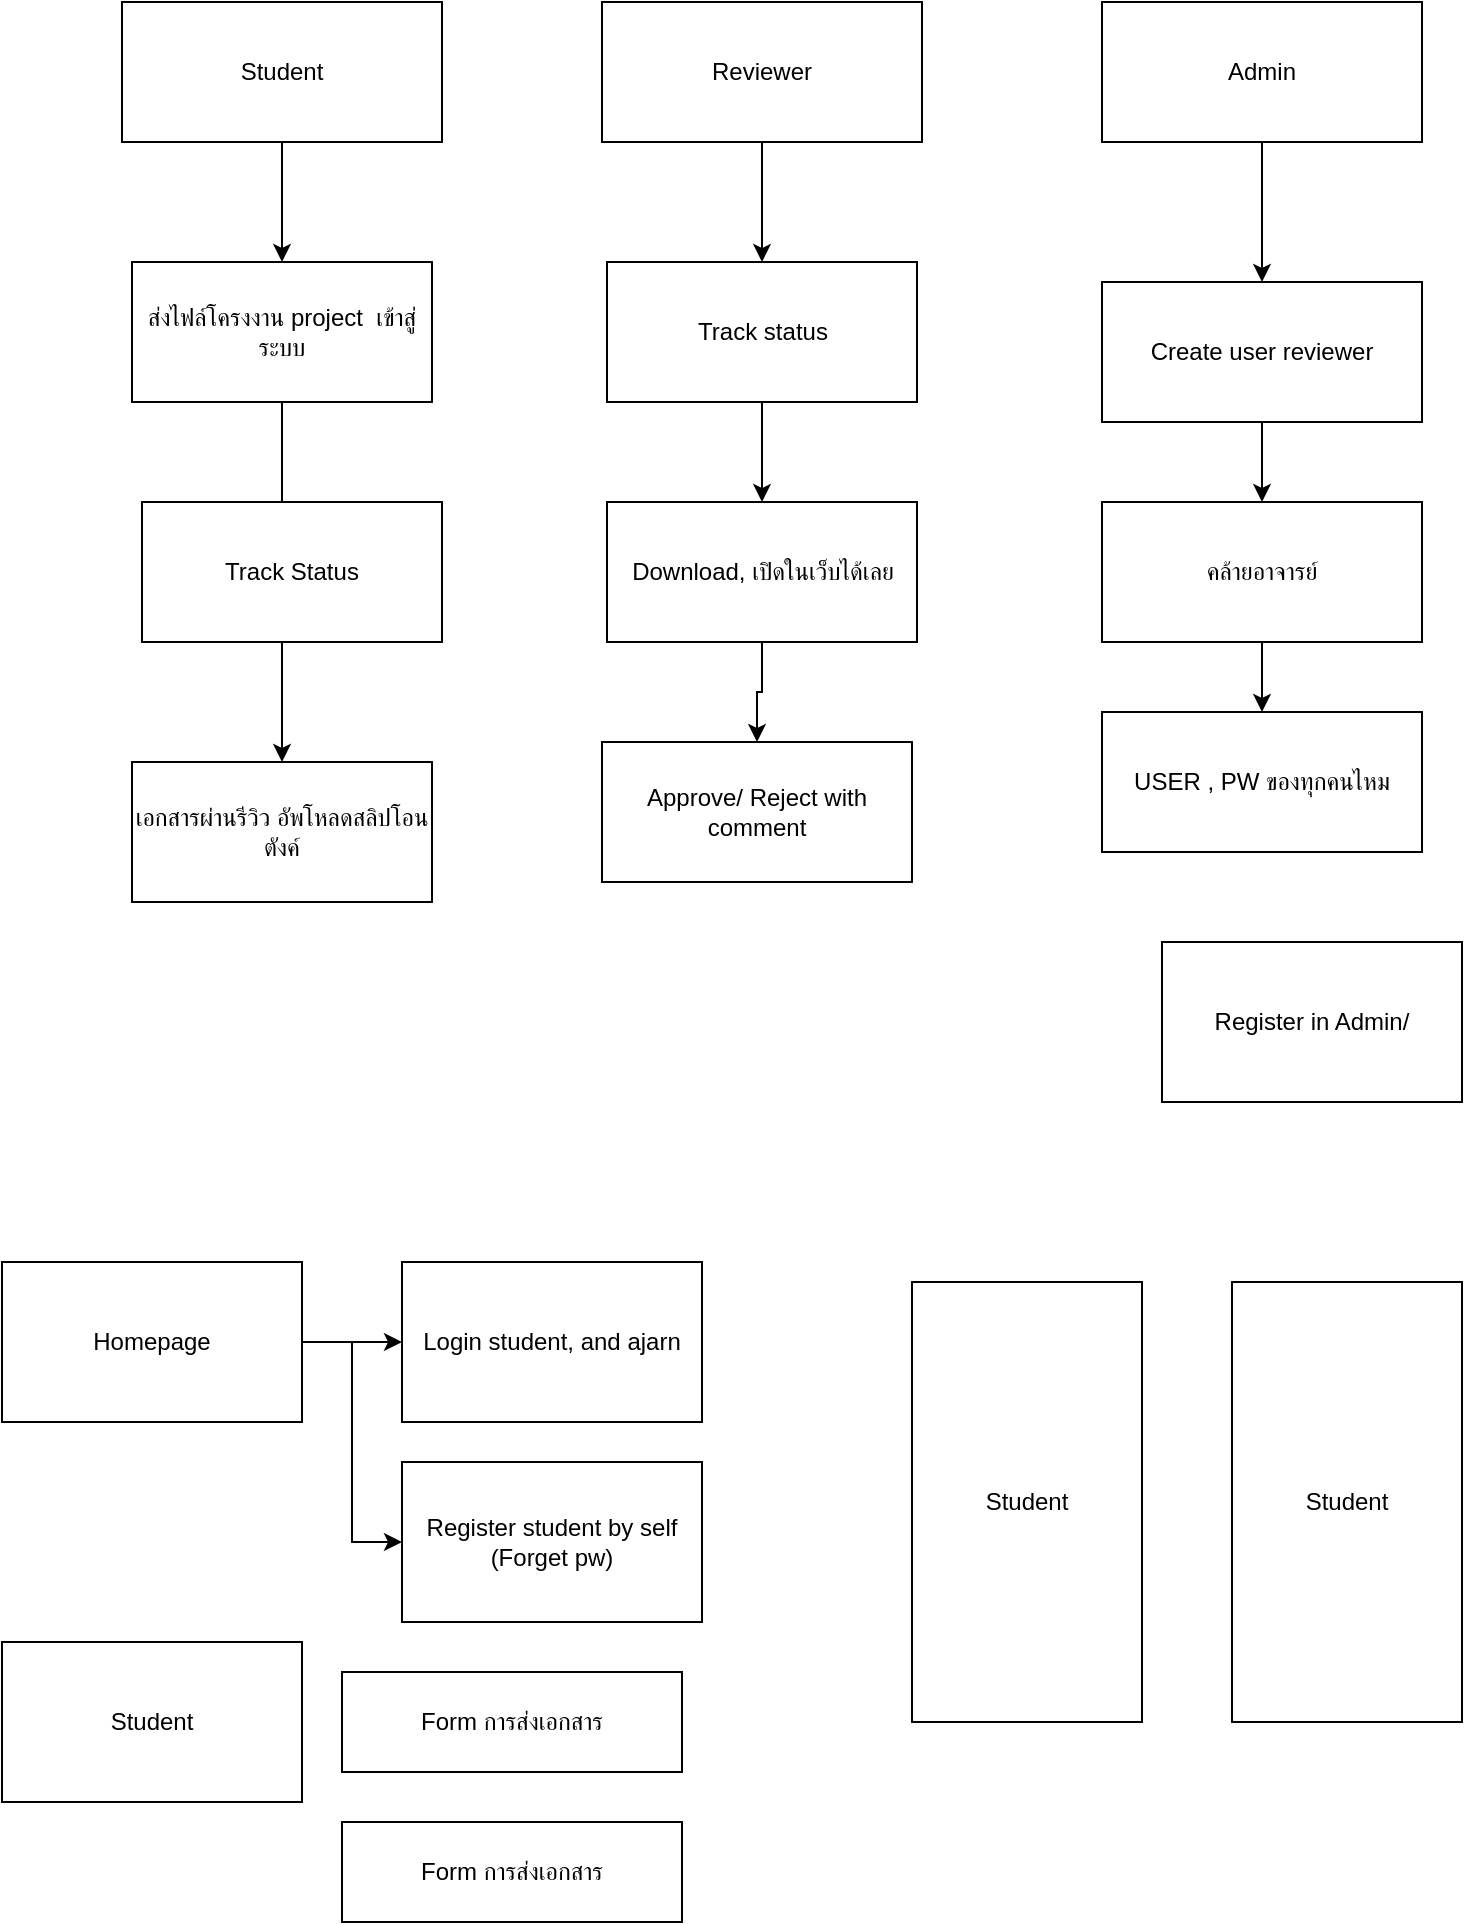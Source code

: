 <mxfile version="21.2.1" type="device">
  <diagram name="Page-1" id="ChXytX--Jzubu4ktHXtF">
    <mxGraphModel dx="1036" dy="606" grid="1" gridSize="10" guides="1" tooltips="1" connect="1" arrows="1" fold="1" page="1" pageScale="1" pageWidth="827" pageHeight="1169" math="0" shadow="0">
      <root>
        <mxCell id="0" />
        <mxCell id="1" parent="0" />
        <mxCell id="oyJ9cbBwB_gHUuIf2C9G-7" value="" style="edgeStyle=orthogonalEdgeStyle;rounded=0;orthogonalLoop=1;jettySize=auto;html=1;" edge="1" parent="1" source="XtNNFZqmIkK5XEUybWqK-1" target="oyJ9cbBwB_gHUuIf2C9G-3">
          <mxGeometry relative="1" as="geometry" />
        </mxCell>
        <mxCell id="XtNNFZqmIkK5XEUybWqK-1" value="Student" style="rounded=0;whiteSpace=wrap;html=1;" parent="1" vertex="1">
          <mxGeometry x="70" y="230" width="160" height="70" as="geometry" />
        </mxCell>
        <mxCell id="oyJ9cbBwB_gHUuIf2C9G-10" value="" style="edgeStyle=orthogonalEdgeStyle;rounded=0;orthogonalLoop=1;jettySize=auto;html=1;" edge="1" parent="1" source="oyJ9cbBwB_gHUuIf2C9G-1" target="oyJ9cbBwB_gHUuIf2C9G-9">
          <mxGeometry relative="1" as="geometry" />
        </mxCell>
        <mxCell id="oyJ9cbBwB_gHUuIf2C9G-1" value="Reviewer" style="rounded=0;whiteSpace=wrap;html=1;" vertex="1" parent="1">
          <mxGeometry x="310" y="230" width="160" height="70" as="geometry" />
        </mxCell>
        <mxCell id="oyJ9cbBwB_gHUuIf2C9G-16" value="" style="edgeStyle=orthogonalEdgeStyle;rounded=0;orthogonalLoop=1;jettySize=auto;html=1;" edge="1" parent="1" source="oyJ9cbBwB_gHUuIf2C9G-2" target="oyJ9cbBwB_gHUuIf2C9G-15">
          <mxGeometry relative="1" as="geometry" />
        </mxCell>
        <mxCell id="oyJ9cbBwB_gHUuIf2C9G-2" value="Admin" style="rounded=0;whiteSpace=wrap;html=1;" vertex="1" parent="1">
          <mxGeometry x="560" y="230" width="160" height="70" as="geometry" />
        </mxCell>
        <mxCell id="oyJ9cbBwB_gHUuIf2C9G-6" value="" style="edgeStyle=orthogonalEdgeStyle;rounded=0;orthogonalLoop=1;jettySize=auto;html=1;" edge="1" parent="1" source="oyJ9cbBwB_gHUuIf2C9G-3" target="oyJ9cbBwB_gHUuIf2C9G-5">
          <mxGeometry relative="1" as="geometry" />
        </mxCell>
        <mxCell id="oyJ9cbBwB_gHUuIf2C9G-3" value="ส่งไฟล์โครงงาน project&amp;nbsp; เข้าสู่ระบบ" style="rounded=0;whiteSpace=wrap;html=1;" vertex="1" parent="1">
          <mxGeometry x="75" y="360" width="150" height="70" as="geometry" />
        </mxCell>
        <mxCell id="oyJ9cbBwB_gHUuIf2C9G-5" value="เอกสารผ่านรีวิว อัพโหลดสลิปโอนตังค์" style="rounded=0;whiteSpace=wrap;html=1;" vertex="1" parent="1">
          <mxGeometry x="75" y="610" width="150" height="70" as="geometry" />
        </mxCell>
        <mxCell id="oyJ9cbBwB_gHUuIf2C9G-8" value="Track Status" style="rounded=0;whiteSpace=wrap;html=1;" vertex="1" parent="1">
          <mxGeometry x="80" y="480" width="150" height="70" as="geometry" />
        </mxCell>
        <mxCell id="oyJ9cbBwB_gHUuIf2C9G-12" value="" style="edgeStyle=orthogonalEdgeStyle;rounded=0;orthogonalLoop=1;jettySize=auto;html=1;" edge="1" parent="1" source="oyJ9cbBwB_gHUuIf2C9G-9" target="oyJ9cbBwB_gHUuIf2C9G-11">
          <mxGeometry relative="1" as="geometry" />
        </mxCell>
        <mxCell id="oyJ9cbBwB_gHUuIf2C9G-9" value="Track status" style="rounded=0;whiteSpace=wrap;html=1;" vertex="1" parent="1">
          <mxGeometry x="312.5" y="360" width="155" height="70" as="geometry" />
        </mxCell>
        <mxCell id="oyJ9cbBwB_gHUuIf2C9G-14" value="" style="edgeStyle=orthogonalEdgeStyle;rounded=0;orthogonalLoop=1;jettySize=auto;html=1;" edge="1" parent="1" source="oyJ9cbBwB_gHUuIf2C9G-11" target="oyJ9cbBwB_gHUuIf2C9G-13">
          <mxGeometry relative="1" as="geometry" />
        </mxCell>
        <mxCell id="oyJ9cbBwB_gHUuIf2C9G-11" value="Download, เปิดในเว็บได้เลย" style="rounded=0;whiteSpace=wrap;html=1;" vertex="1" parent="1">
          <mxGeometry x="312.5" y="480" width="155" height="70" as="geometry" />
        </mxCell>
        <mxCell id="oyJ9cbBwB_gHUuIf2C9G-13" value="Approve/ Reject with comment" style="rounded=0;whiteSpace=wrap;html=1;" vertex="1" parent="1">
          <mxGeometry x="310" y="600" width="155" height="70" as="geometry" />
        </mxCell>
        <mxCell id="oyJ9cbBwB_gHUuIf2C9G-18" value="" style="edgeStyle=orthogonalEdgeStyle;rounded=0;orthogonalLoop=1;jettySize=auto;html=1;" edge="1" parent="1" source="oyJ9cbBwB_gHUuIf2C9G-15" target="oyJ9cbBwB_gHUuIf2C9G-17">
          <mxGeometry relative="1" as="geometry" />
        </mxCell>
        <mxCell id="oyJ9cbBwB_gHUuIf2C9G-15" value="Create user reviewer" style="rounded=0;whiteSpace=wrap;html=1;" vertex="1" parent="1">
          <mxGeometry x="560" y="370" width="160" height="70" as="geometry" />
        </mxCell>
        <mxCell id="oyJ9cbBwB_gHUuIf2C9G-23" value="" style="edgeStyle=orthogonalEdgeStyle;rounded=0;orthogonalLoop=1;jettySize=auto;html=1;" edge="1" parent="1" source="oyJ9cbBwB_gHUuIf2C9G-17" target="oyJ9cbBwB_gHUuIf2C9G-22">
          <mxGeometry relative="1" as="geometry" />
        </mxCell>
        <mxCell id="oyJ9cbBwB_gHUuIf2C9G-17" value="คล้ายอาจารย์" style="rounded=0;whiteSpace=wrap;html=1;" vertex="1" parent="1">
          <mxGeometry x="560" y="480" width="160" height="70" as="geometry" />
        </mxCell>
        <mxCell id="oyJ9cbBwB_gHUuIf2C9G-19" value="Register in Admin/" style="rounded=0;whiteSpace=wrap;html=1;" vertex="1" parent="1">
          <mxGeometry x="590" y="700" width="150" height="80" as="geometry" />
        </mxCell>
        <mxCell id="oyJ9cbBwB_gHUuIf2C9G-20" value="Register student by self&lt;br&gt;(Forget pw)" style="rounded=0;whiteSpace=wrap;html=1;" vertex="1" parent="1">
          <mxGeometry x="210" y="960" width="150" height="80" as="geometry" />
        </mxCell>
        <mxCell id="oyJ9cbBwB_gHUuIf2C9G-25" value="" style="edgeStyle=orthogonalEdgeStyle;rounded=0;orthogonalLoop=1;jettySize=auto;html=1;" edge="1" parent="1" source="oyJ9cbBwB_gHUuIf2C9G-21" target="oyJ9cbBwB_gHUuIf2C9G-24">
          <mxGeometry relative="1" as="geometry" />
        </mxCell>
        <mxCell id="oyJ9cbBwB_gHUuIf2C9G-26" style="edgeStyle=orthogonalEdgeStyle;rounded=0;orthogonalLoop=1;jettySize=auto;html=1;entryX=0;entryY=0.5;entryDx=0;entryDy=0;" edge="1" parent="1" source="oyJ9cbBwB_gHUuIf2C9G-21" target="oyJ9cbBwB_gHUuIf2C9G-20">
          <mxGeometry relative="1" as="geometry" />
        </mxCell>
        <mxCell id="oyJ9cbBwB_gHUuIf2C9G-21" value="Homepage" style="rounded=0;whiteSpace=wrap;html=1;" vertex="1" parent="1">
          <mxGeometry x="10" y="860" width="150" height="80" as="geometry" />
        </mxCell>
        <mxCell id="oyJ9cbBwB_gHUuIf2C9G-22" value="USER , PW ของทุกคนไหม" style="rounded=0;whiteSpace=wrap;html=1;" vertex="1" parent="1">
          <mxGeometry x="560" y="585" width="160" height="70" as="geometry" />
        </mxCell>
        <mxCell id="oyJ9cbBwB_gHUuIf2C9G-24" value="Login student, and ajarn" style="rounded=0;whiteSpace=wrap;html=1;" vertex="1" parent="1">
          <mxGeometry x="210" y="860" width="150" height="80" as="geometry" />
        </mxCell>
        <mxCell id="oyJ9cbBwB_gHUuIf2C9G-30" value="Student" style="rounded=0;whiteSpace=wrap;html=1;" vertex="1" parent="1">
          <mxGeometry x="10" y="1050" width="150" height="80" as="geometry" />
        </mxCell>
        <mxCell id="oyJ9cbBwB_gHUuIf2C9G-31" value="Form การส่งเอกสาร" style="rounded=0;whiteSpace=wrap;html=1;" vertex="1" parent="1">
          <mxGeometry x="180" y="1065" width="170" height="50" as="geometry" />
        </mxCell>
        <mxCell id="oyJ9cbBwB_gHUuIf2C9G-32" value="Form การส่งเอกสาร" style="rounded=0;whiteSpace=wrap;html=1;" vertex="1" parent="1">
          <mxGeometry x="180" y="1140" width="170" height="50" as="geometry" />
        </mxCell>
        <mxCell id="oyJ9cbBwB_gHUuIf2C9G-36" value="Student" style="rounded=0;whiteSpace=wrap;html=1;" vertex="1" parent="1">
          <mxGeometry x="465" y="870" width="115" height="220" as="geometry" />
        </mxCell>
        <mxCell id="oyJ9cbBwB_gHUuIf2C9G-37" value="Student" style="rounded=0;whiteSpace=wrap;html=1;" vertex="1" parent="1">
          <mxGeometry x="625" y="870" width="115" height="220" as="geometry" />
        </mxCell>
      </root>
    </mxGraphModel>
  </diagram>
</mxfile>
